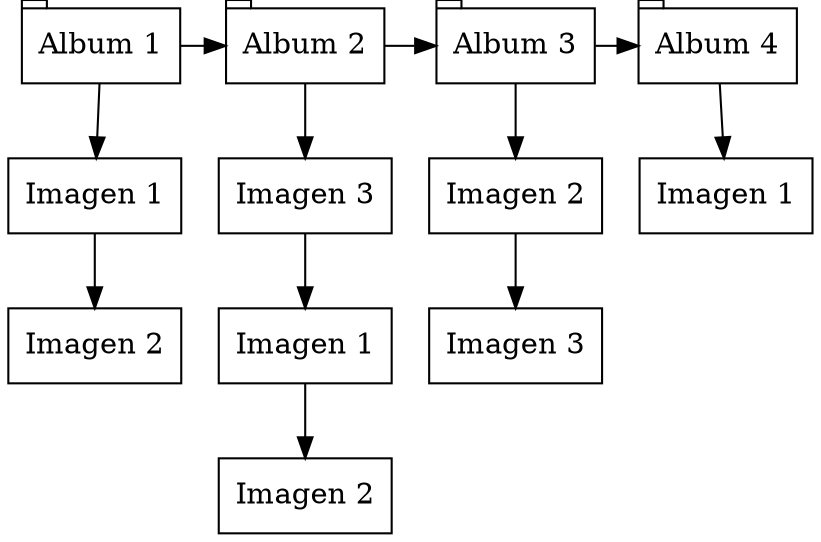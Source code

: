 digraph G{
Nodo591723622[label="Album 1" shape=tab];
Nodo2081303229[label="Imagen 1" shape=box];
Nodo591723622 -> Nodo2081303229;
Nodo1223685984[label="Imagen 2" shape=box];
Nodo2081303229 -> Nodo1223685984;
Nodo1076835071[label="Album 2" shape=tab];
Nodo1463757745[label="Imagen 3" shape=box];
Nodo1076835071 -> Nodo1463757745;
Nodo1525262377[label="Imagen 1" shape=box];
Nodo1463757745 -> Nodo1525262377;
Nodo1837760739[label="Imagen 2" shape=box];
Nodo1525262377 -> Nodo1837760739;
Nodo591723622 -> Nodo1076835071;
Nodo1418428263[label="Album 3" shape=tab];
Nodo2059904228[label="Imagen 2" shape=box];
Nodo1418428263 -> Nodo2059904228;
Nodo1836643189[label="Imagen 3" shape=box];
Nodo2059904228 -> Nodo1836643189;
Nodo1076835071 -> Nodo1418428263;
Nodo1355316001[label="Album 4" shape=tab];
Nodo1597462040[label="Imagen 1" shape=box];
Nodo1355316001 -> Nodo1597462040;
Nodo1418428263 -> Nodo1355316001;
{rank=same;Nodo591723622;Nodo1076835071;Nodo1418428263;Nodo1355316001;}
}

